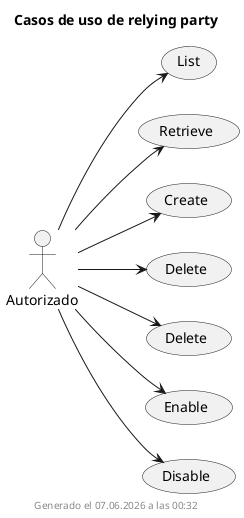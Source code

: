 ' @autogenerated
@startuml Casos de uso de relying party
title Casos de uso de relying party
left to right direction


actor :Autorizado: as a0
(List) as listado
(Retrieve) as consulta
(Create) as creacion
(Delete) as actualizacion
(Delete) as borrado
(Enable) as enable
(Disable) as disable

a0 --> listado
a0 --> consulta
a0 --> creacion
a0 --> actualizacion
a0 --> borrado
a0 --> enable
a0 --> disable

footer Generado el %date("dd.MM.yyyy' a las 'HH:mm")
@enduml

